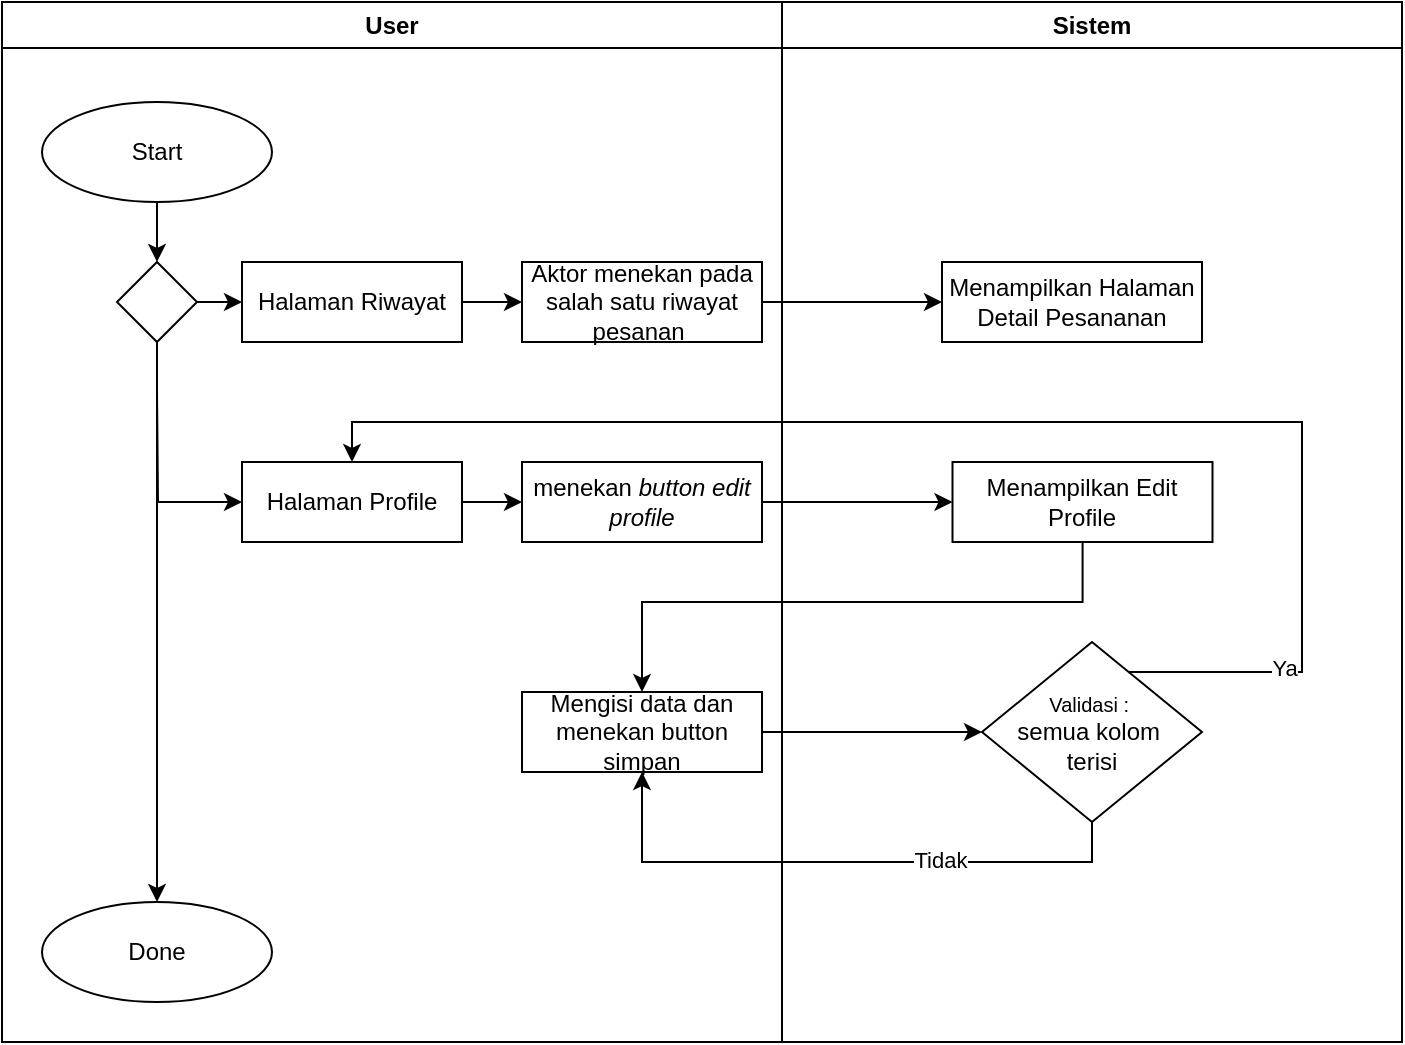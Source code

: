 <mxfile version="26.0.11">
  <diagram name="Page-1" id="LWBwI8ScnncNo1WxZ8MY">
    <mxGraphModel dx="1395" dy="616" grid="1" gridSize="10" guides="1" tooltips="1" connect="1" arrows="1" fold="1" page="1" pageScale="1" pageWidth="850" pageHeight="1100" math="0" shadow="0">
      <root>
        <mxCell id="0" />
        <mxCell id="1" parent="0" />
        <mxCell id="nWeCvu2n60bJMO3mKfKt-1" value="User" style="swimlane;whiteSpace=wrap;html=1;" parent="1" vertex="1">
          <mxGeometry x="130" y="520" width="390" height="520" as="geometry">
            <mxRectangle x="140" y="520" width="140" height="30" as="alternateBounds" />
          </mxGeometry>
        </mxCell>
        <mxCell id="tFtRwitO-CaLWMYE0mu--2" style="edgeStyle=orthogonalEdgeStyle;rounded=0;orthogonalLoop=1;jettySize=auto;html=1;" parent="nWeCvu2n60bJMO3mKfKt-1" source="nWeCvu2n60bJMO3mKfKt-4" target="tFtRwitO-CaLWMYE0mu--1" edge="1">
          <mxGeometry relative="1" as="geometry" />
        </mxCell>
        <mxCell id="nWeCvu2n60bJMO3mKfKt-4" value="Start" style="ellipse;whiteSpace=wrap;html=1;" parent="nWeCvu2n60bJMO3mKfKt-1" vertex="1">
          <mxGeometry x="20" y="50" width="115" height="50" as="geometry" />
        </mxCell>
        <mxCell id="3P5r_Hk97xk7Hhjp8Nsd-5" style="edgeStyle=orthogonalEdgeStyle;rounded=0;orthogonalLoop=1;jettySize=auto;html=1;entryX=0;entryY=0.5;entryDx=0;entryDy=0;" edge="1" parent="nWeCvu2n60bJMO3mKfKt-1" source="tFtRwitO-CaLWMYE0mu--1" target="3P5r_Hk97xk7Hhjp8Nsd-4">
          <mxGeometry relative="1" as="geometry" />
        </mxCell>
        <mxCell id="3P5r_Hk97xk7Hhjp8Nsd-28" style="edgeStyle=orthogonalEdgeStyle;rounded=0;orthogonalLoop=1;jettySize=auto;html=1;" edge="1" parent="nWeCvu2n60bJMO3mKfKt-1" source="tFtRwitO-CaLWMYE0mu--1" target="3P5r_Hk97xk7Hhjp8Nsd-27">
          <mxGeometry relative="1" as="geometry" />
        </mxCell>
        <mxCell id="tFtRwitO-CaLWMYE0mu--1" value="" style="rhombus;whiteSpace=wrap;html=1;" parent="nWeCvu2n60bJMO3mKfKt-1" vertex="1">
          <mxGeometry x="57.5" y="130" width="40" height="40" as="geometry" />
        </mxCell>
        <mxCell id="3P5r_Hk97xk7Hhjp8Nsd-7" style="edgeStyle=orthogonalEdgeStyle;rounded=0;orthogonalLoop=1;jettySize=auto;html=1;" edge="1" parent="nWeCvu2n60bJMO3mKfKt-1" source="3P5r_Hk97xk7Hhjp8Nsd-4" target="3P5r_Hk97xk7Hhjp8Nsd-6">
          <mxGeometry relative="1" as="geometry" />
        </mxCell>
        <mxCell id="3P5r_Hk97xk7Hhjp8Nsd-4" value="Halaman Riwayat" style="rounded=0;whiteSpace=wrap;html=1;" vertex="1" parent="nWeCvu2n60bJMO3mKfKt-1">
          <mxGeometry x="120" y="130" width="110" height="40" as="geometry" />
        </mxCell>
        <mxCell id="3P5r_Hk97xk7Hhjp8Nsd-6" value="&lt;span style=&quot;line-height: 107%; font-family: Calibri, sans-serif;&quot; lang=&quot;SV&quot;&gt;&lt;font style=&quot;font-size: 12px;&quot;&gt;Aktor menekan pada salah satu riwayat pesanan&amp;nbsp;&lt;/font&gt;&lt;/span&gt;" style="rounded=0;whiteSpace=wrap;html=1;" vertex="1" parent="nWeCvu2n60bJMO3mKfKt-1">
          <mxGeometry x="260" y="130" width="120" height="40" as="geometry" />
        </mxCell>
        <mxCell id="3P5r_Hk97xk7Hhjp8Nsd-27" value="Done" style="ellipse;whiteSpace=wrap;html=1;" vertex="1" parent="nWeCvu2n60bJMO3mKfKt-1">
          <mxGeometry x="20" y="450" width="115" height="50" as="geometry" />
        </mxCell>
        <mxCell id="nWeCvu2n60bJMO3mKfKt-3" value="Sistem" style="swimlane;whiteSpace=wrap;html=1;" parent="1" vertex="1">
          <mxGeometry x="520" y="520" width="310" height="520" as="geometry" />
        </mxCell>
        <mxCell id="3P5r_Hk97xk7Hhjp8Nsd-8" value="Menampilkan Halaman Detail Pesananan" style="rounded=0;whiteSpace=wrap;html=1;" vertex="1" parent="nWeCvu2n60bJMO3mKfKt-3">
          <mxGeometry x="80" y="130" width="130" height="40" as="geometry" />
        </mxCell>
        <mxCell id="3P5r_Hk97xk7Hhjp8Nsd-10" value="Halaman Profile" style="rounded=0;whiteSpace=wrap;html=1;" vertex="1" parent="nWeCvu2n60bJMO3mKfKt-3">
          <mxGeometry x="-270" y="230" width="110" height="40" as="geometry" />
        </mxCell>
        <mxCell id="3P5r_Hk97xk7Hhjp8Nsd-13" value="&lt;span style=&quot;font-family: Calibri, sans-serif;&quot; lang=&quot;SV&quot;&gt;&lt;font style=&quot;font-size: 12px;&quot;&gt;menekan &lt;i style=&quot;&quot;&gt;button&lt;/i&gt; &lt;i style=&quot;&quot;&gt;edit profile&lt;/i&gt;&lt;/font&gt;&lt;/span&gt;" style="rounded=0;whiteSpace=wrap;html=1;" vertex="1" parent="nWeCvu2n60bJMO3mKfKt-3">
          <mxGeometry x="-130" y="230" width="120" height="40" as="geometry" />
        </mxCell>
        <mxCell id="3P5r_Hk97xk7Hhjp8Nsd-17" style="edgeStyle=orthogonalEdgeStyle;rounded=0;orthogonalLoop=1;jettySize=auto;html=1;entryX=0;entryY=0.5;entryDx=0;entryDy=0;" edge="1" parent="nWeCvu2n60bJMO3mKfKt-3" source="3P5r_Hk97xk7Hhjp8Nsd-13" target="3P5r_Hk97xk7Hhjp8Nsd-16">
          <mxGeometry relative="1" as="geometry" />
        </mxCell>
        <mxCell id="3P5r_Hk97xk7Hhjp8Nsd-24" style="edgeStyle=orthogonalEdgeStyle;rounded=0;orthogonalLoop=1;jettySize=auto;html=1;" edge="1" parent="nWeCvu2n60bJMO3mKfKt-3" source="3P5r_Hk97xk7Hhjp8Nsd-16" target="3P5r_Hk97xk7Hhjp8Nsd-18">
          <mxGeometry relative="1" as="geometry">
            <Array as="points">
              <mxPoint x="150" y="300" />
              <mxPoint x="-70" y="300" />
            </Array>
          </mxGeometry>
        </mxCell>
        <mxCell id="3P5r_Hk97xk7Hhjp8Nsd-16" value="Menampilkan Edit Profile" style="rounded=0;whiteSpace=wrap;html=1;" vertex="1" parent="nWeCvu2n60bJMO3mKfKt-3">
          <mxGeometry x="85.25" y="230" width="130" height="40" as="geometry" />
        </mxCell>
        <mxCell id="3P5r_Hk97xk7Hhjp8Nsd-15" style="edgeStyle=orthogonalEdgeStyle;rounded=0;orthogonalLoop=1;jettySize=auto;html=1;" edge="1" parent="nWeCvu2n60bJMO3mKfKt-3" source="3P5r_Hk97xk7Hhjp8Nsd-10" target="3P5r_Hk97xk7Hhjp8Nsd-13">
          <mxGeometry relative="1" as="geometry" />
        </mxCell>
        <mxCell id="3P5r_Hk97xk7Hhjp8Nsd-20" style="edgeStyle=orthogonalEdgeStyle;rounded=0;orthogonalLoop=1;jettySize=auto;html=1;entryX=0.5;entryY=0;entryDx=0;entryDy=0;" edge="1" parent="nWeCvu2n60bJMO3mKfKt-3" source="3P5r_Hk97xk7Hhjp8Nsd-19" target="3P5r_Hk97xk7Hhjp8Nsd-10">
          <mxGeometry relative="1" as="geometry">
            <Array as="points">
              <mxPoint x="260" y="335" />
              <mxPoint x="260" y="210" />
              <mxPoint x="-215" y="210" />
            </Array>
          </mxGeometry>
        </mxCell>
        <mxCell id="3P5r_Hk97xk7Hhjp8Nsd-21" value="Ya" style="edgeLabel;html=1;align=center;verticalAlign=middle;resizable=0;points=[];" vertex="1" connectable="0" parent="3P5r_Hk97xk7Hhjp8Nsd-20">
          <mxGeometry x="-0.78" y="2" relative="1" as="geometry">
            <mxPoint as="offset" />
          </mxGeometry>
        </mxCell>
        <mxCell id="3P5r_Hk97xk7Hhjp8Nsd-25" style="edgeStyle=orthogonalEdgeStyle;rounded=0;orthogonalLoop=1;jettySize=auto;html=1;entryX=0.5;entryY=1;entryDx=0;entryDy=0;" edge="1" parent="nWeCvu2n60bJMO3mKfKt-3" source="3P5r_Hk97xk7Hhjp8Nsd-19" target="3P5r_Hk97xk7Hhjp8Nsd-18">
          <mxGeometry relative="1" as="geometry">
            <Array as="points">
              <mxPoint x="155" y="430" />
              <mxPoint x="-70" y="430" />
            </Array>
          </mxGeometry>
        </mxCell>
        <mxCell id="3P5r_Hk97xk7Hhjp8Nsd-26" value="Tidak" style="edgeLabel;html=1;align=center;verticalAlign=middle;resizable=0;points=[];" vertex="1" connectable="0" parent="3P5r_Hk97xk7Hhjp8Nsd-25">
          <mxGeometry x="-0.339" y="-1" relative="1" as="geometry">
            <mxPoint as="offset" />
          </mxGeometry>
        </mxCell>
        <mxCell id="3P5r_Hk97xk7Hhjp8Nsd-19" value="&lt;font style=&quot;font-size: 10px;&quot;&gt;Validasi :&amp;nbsp;&lt;/font&gt;&lt;div&gt;semua kolom&amp;nbsp;&lt;/div&gt;&lt;div&gt;terisi&lt;/div&gt;" style="rhombus;whiteSpace=wrap;html=1;" vertex="1" parent="nWeCvu2n60bJMO3mKfKt-3">
          <mxGeometry x="100" y="320" width="110" height="90" as="geometry" />
        </mxCell>
        <mxCell id="3P5r_Hk97xk7Hhjp8Nsd-18" value="&lt;font face=&quot;Calibri, sans-serif&quot;&gt;Mengisi data dan menekan button simpan&lt;/font&gt;" style="rounded=0;whiteSpace=wrap;html=1;" vertex="1" parent="nWeCvu2n60bJMO3mKfKt-3">
          <mxGeometry x="-130" y="345" width="120" height="40" as="geometry" />
        </mxCell>
        <mxCell id="3P5r_Hk97xk7Hhjp8Nsd-23" style="edgeStyle=orthogonalEdgeStyle;rounded=0;orthogonalLoop=1;jettySize=auto;html=1;entryX=0;entryY=0.5;entryDx=0;entryDy=0;" edge="1" parent="nWeCvu2n60bJMO3mKfKt-3" source="3P5r_Hk97xk7Hhjp8Nsd-18" target="3P5r_Hk97xk7Hhjp8Nsd-19">
          <mxGeometry relative="1" as="geometry" />
        </mxCell>
        <mxCell id="3P5r_Hk97xk7Hhjp8Nsd-9" style="edgeStyle=orthogonalEdgeStyle;rounded=0;orthogonalLoop=1;jettySize=auto;html=1;entryX=0;entryY=0.5;entryDx=0;entryDy=0;" edge="1" parent="1" source="3P5r_Hk97xk7Hhjp8Nsd-6" target="3P5r_Hk97xk7Hhjp8Nsd-8">
          <mxGeometry relative="1" as="geometry" />
        </mxCell>
        <mxCell id="3P5r_Hk97xk7Hhjp8Nsd-12" style="edgeStyle=orthogonalEdgeStyle;rounded=0;orthogonalLoop=1;jettySize=auto;html=1;entryX=0;entryY=0.5;entryDx=0;entryDy=0;" edge="1" parent="1" source="tFtRwitO-CaLWMYE0mu--1" target="3P5r_Hk97xk7Hhjp8Nsd-10">
          <mxGeometry relative="1" as="geometry">
            <Array as="points">
              <mxPoint x="208" y="715" />
              <mxPoint x="208" y="760" />
            </Array>
          </mxGeometry>
        </mxCell>
      </root>
    </mxGraphModel>
  </diagram>
</mxfile>
